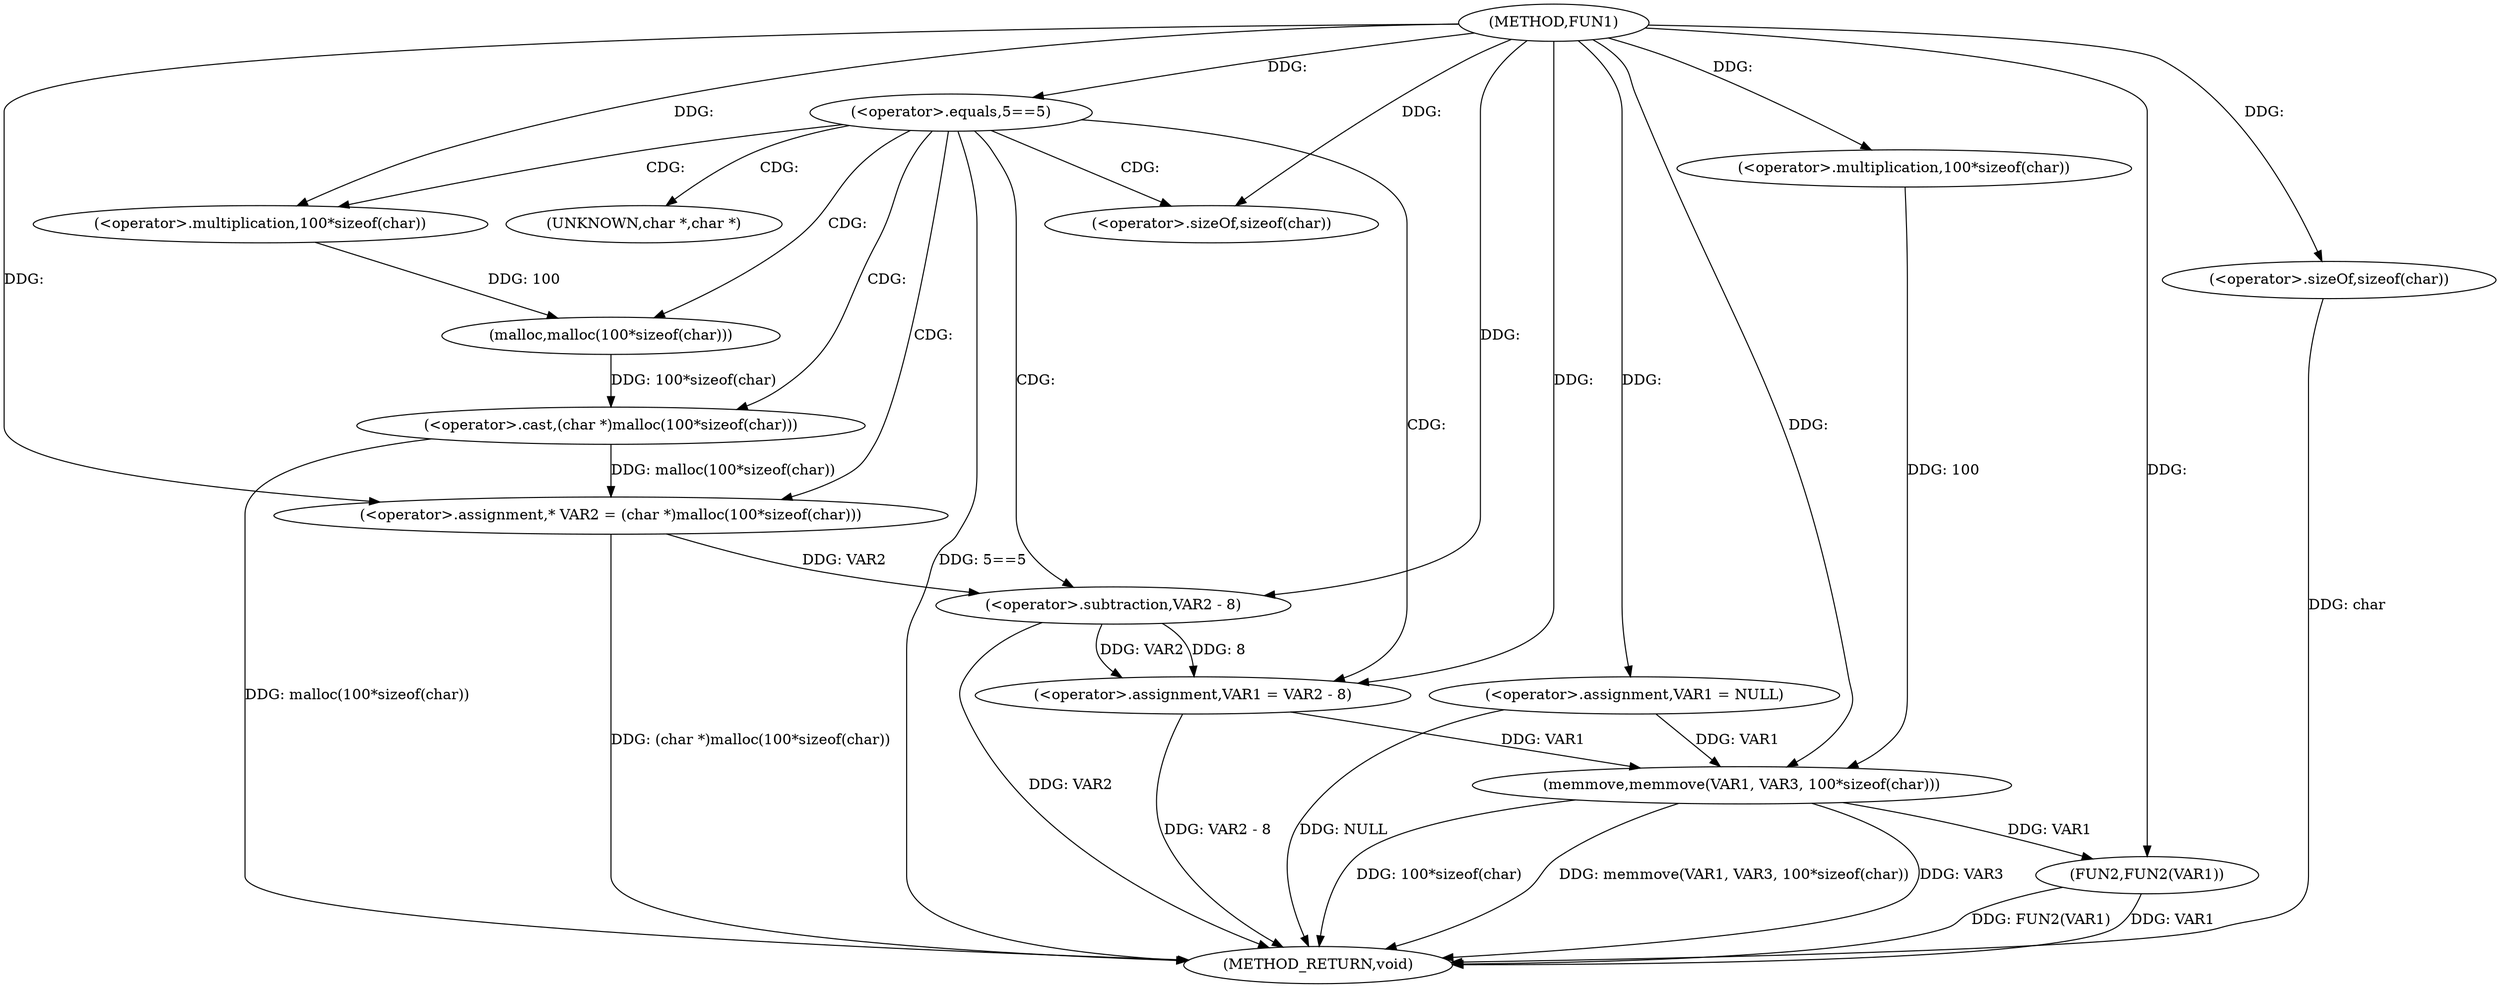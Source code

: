 digraph FUN1 {  
"1000100" [label = "(METHOD,FUN1)" ]
"1000138" [label = "(METHOD_RETURN,void)" ]
"1000103" [label = "(<operator>.assignment,VAR1 = NULL)" ]
"1000107" [label = "(<operator>.equals,5==5)" ]
"1000113" [label = "(<operator>.assignment,* VAR2 = (char *)malloc(100*sizeof(char)))" ]
"1000115" [label = "(<operator>.cast,(char *)malloc(100*sizeof(char)))" ]
"1000117" [label = "(malloc,malloc(100*sizeof(char)))" ]
"1000118" [label = "(<operator>.multiplication,100*sizeof(char))" ]
"1000120" [label = "(<operator>.sizeOf,sizeof(char))" ]
"1000122" [label = "(<operator>.assignment,VAR1 = VAR2 - 8)" ]
"1000124" [label = "(<operator>.subtraction,VAR2 - 8)" ]
"1000129" [label = "(memmove,memmove(VAR1, VAR3, 100*sizeof(char)))" ]
"1000132" [label = "(<operator>.multiplication,100*sizeof(char))" ]
"1000134" [label = "(<operator>.sizeOf,sizeof(char))" ]
"1000136" [label = "(FUN2,FUN2(VAR1))" ]
"1000116" [label = "(UNKNOWN,char *,char *)" ]
  "1000115" -> "1000138"  [ label = "DDG: malloc(100*sizeof(char))"] 
  "1000124" -> "1000138"  [ label = "DDG: VAR2"] 
  "1000107" -> "1000138"  [ label = "DDG: 5==5"] 
  "1000103" -> "1000138"  [ label = "DDG: NULL"] 
  "1000129" -> "1000138"  [ label = "DDG: 100*sizeof(char)"] 
  "1000113" -> "1000138"  [ label = "DDG: (char *)malloc(100*sizeof(char))"] 
  "1000136" -> "1000138"  [ label = "DDG: VAR1"] 
  "1000129" -> "1000138"  [ label = "DDG: memmove(VAR1, VAR3, 100*sizeof(char))"] 
  "1000134" -> "1000138"  [ label = "DDG: char"] 
  "1000136" -> "1000138"  [ label = "DDG: FUN2(VAR1)"] 
  "1000129" -> "1000138"  [ label = "DDG: VAR3"] 
  "1000122" -> "1000138"  [ label = "DDG: VAR2 - 8"] 
  "1000100" -> "1000103"  [ label = "DDG: "] 
  "1000100" -> "1000107"  [ label = "DDG: "] 
  "1000115" -> "1000113"  [ label = "DDG: malloc(100*sizeof(char))"] 
  "1000100" -> "1000113"  [ label = "DDG: "] 
  "1000117" -> "1000115"  [ label = "DDG: 100*sizeof(char)"] 
  "1000118" -> "1000117"  [ label = "DDG: 100"] 
  "1000100" -> "1000118"  [ label = "DDG: "] 
  "1000100" -> "1000120"  [ label = "DDG: "] 
  "1000124" -> "1000122"  [ label = "DDG: VAR2"] 
  "1000124" -> "1000122"  [ label = "DDG: 8"] 
  "1000100" -> "1000122"  [ label = "DDG: "] 
  "1000113" -> "1000124"  [ label = "DDG: VAR2"] 
  "1000100" -> "1000124"  [ label = "DDG: "] 
  "1000103" -> "1000129"  [ label = "DDG: VAR1"] 
  "1000122" -> "1000129"  [ label = "DDG: VAR1"] 
  "1000100" -> "1000129"  [ label = "DDG: "] 
  "1000132" -> "1000129"  [ label = "DDG: 100"] 
  "1000100" -> "1000132"  [ label = "DDG: "] 
  "1000100" -> "1000134"  [ label = "DDG: "] 
  "1000129" -> "1000136"  [ label = "DDG: VAR1"] 
  "1000100" -> "1000136"  [ label = "DDG: "] 
  "1000107" -> "1000124"  [ label = "CDG: "] 
  "1000107" -> "1000116"  [ label = "CDG: "] 
  "1000107" -> "1000115"  [ label = "CDG: "] 
  "1000107" -> "1000120"  [ label = "CDG: "] 
  "1000107" -> "1000117"  [ label = "CDG: "] 
  "1000107" -> "1000113"  [ label = "CDG: "] 
  "1000107" -> "1000118"  [ label = "CDG: "] 
  "1000107" -> "1000122"  [ label = "CDG: "] 
}
